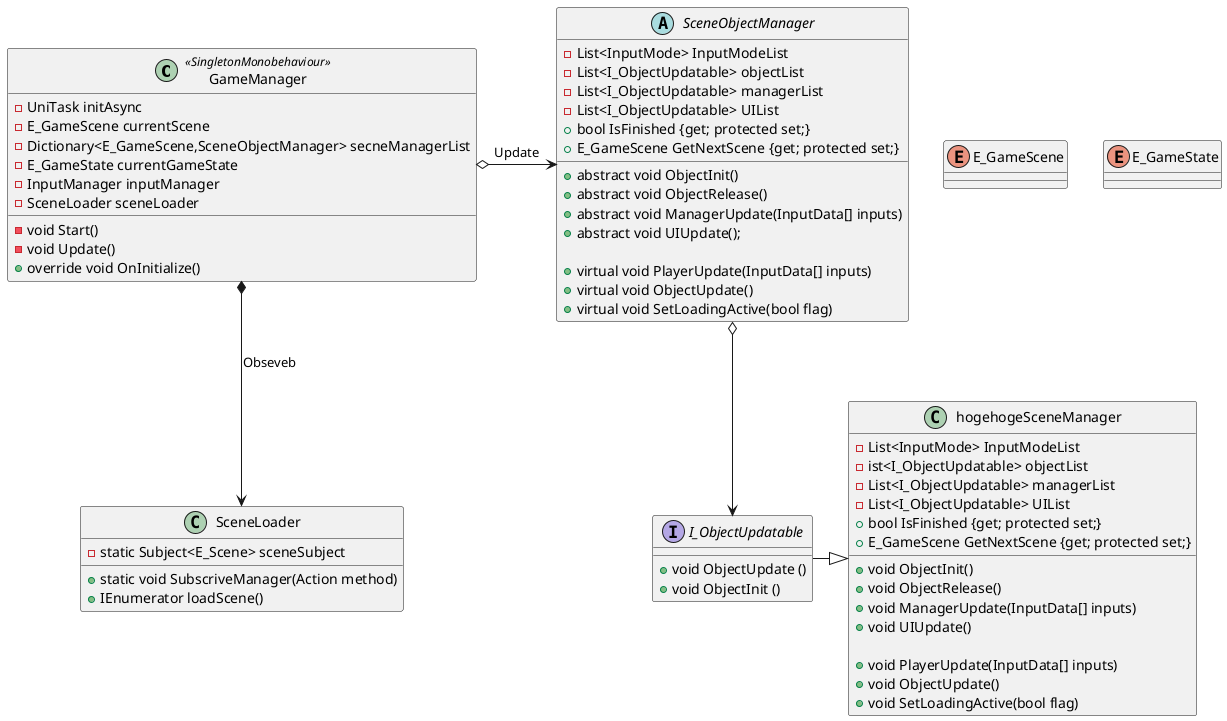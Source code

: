 @startuml ゲーマネージャ
class GameManager <<SingletonMonobehaviour>>{
    - UniTask initAsync
    - E_GameScene currentScene
    - Dictionary<E_GameScene,SceneObjectManager> secneManagerList
    - E_GameState currentGameState
    - InputManager inputManager
    - SceneLoader sceneLoader

    - void Start()
    - void Update()
    + override void OnInitialize()

}

abstract class SceneObjectManager{
    - List<InputMode> InputModeList
    -List<I_ObjectUpdatable> objectList
    -List<I_ObjectUpdatable> managerList
    -List<I_ObjectUpdatable> UIList
    + bool IsFinished {get; protected set;}
    + E_GameScene GetNextScene {get; protected set;}

    + abstract void ObjectInit()
    + abstract void ObjectRelease()
    + abstract void ManagerUpdate(InputData[] inputs)
    + abstract void UIUpdate();

    + virtual void PlayerUpdate(InputData[] inputs)
    + virtual void ObjectUpdate()
    + virtual void SetLoadingActive(bool flag)
}

class hogehogeSceneManager{
    - List<InputMode> InputModeList
    - ist<I_ObjectUpdatable> objectList
    - List<I_ObjectUpdatable> managerList
    - List<I_ObjectUpdatable> UIList
    + bool IsFinished {get; protected set;}
    + E_GameScene GetNextScene {get; protected set;}

    + void ObjectInit()
    + void ObjectRelease()
    + void ManagerUpdate(InputData[] inputs)
    + void UIUpdate()

    + void PlayerUpdate(InputData[] inputs)
    + void ObjectUpdate()
    + void SetLoadingActive(bool flag)

}

interface I_ObjectUpdatable {
    + void ObjectUpdate ()
    + void ObjectInit ()
}

class SceneLoader{
    - static Subject<E_Scene> sceneSubject

    + static void SubscriveManager(Action method)
    + IEnumerator loadScene()
}

enum E_GameScene{

}

enum E_GameState{

}


GameManager *--> SceneLoader : Obseveb
GameManager o-right-> SceneObjectManager : Update
SceneObjectManager o--> I_ObjectUpdatable
hogehogeSceneManager <|-left- I_ObjectUpdatable
@enduml